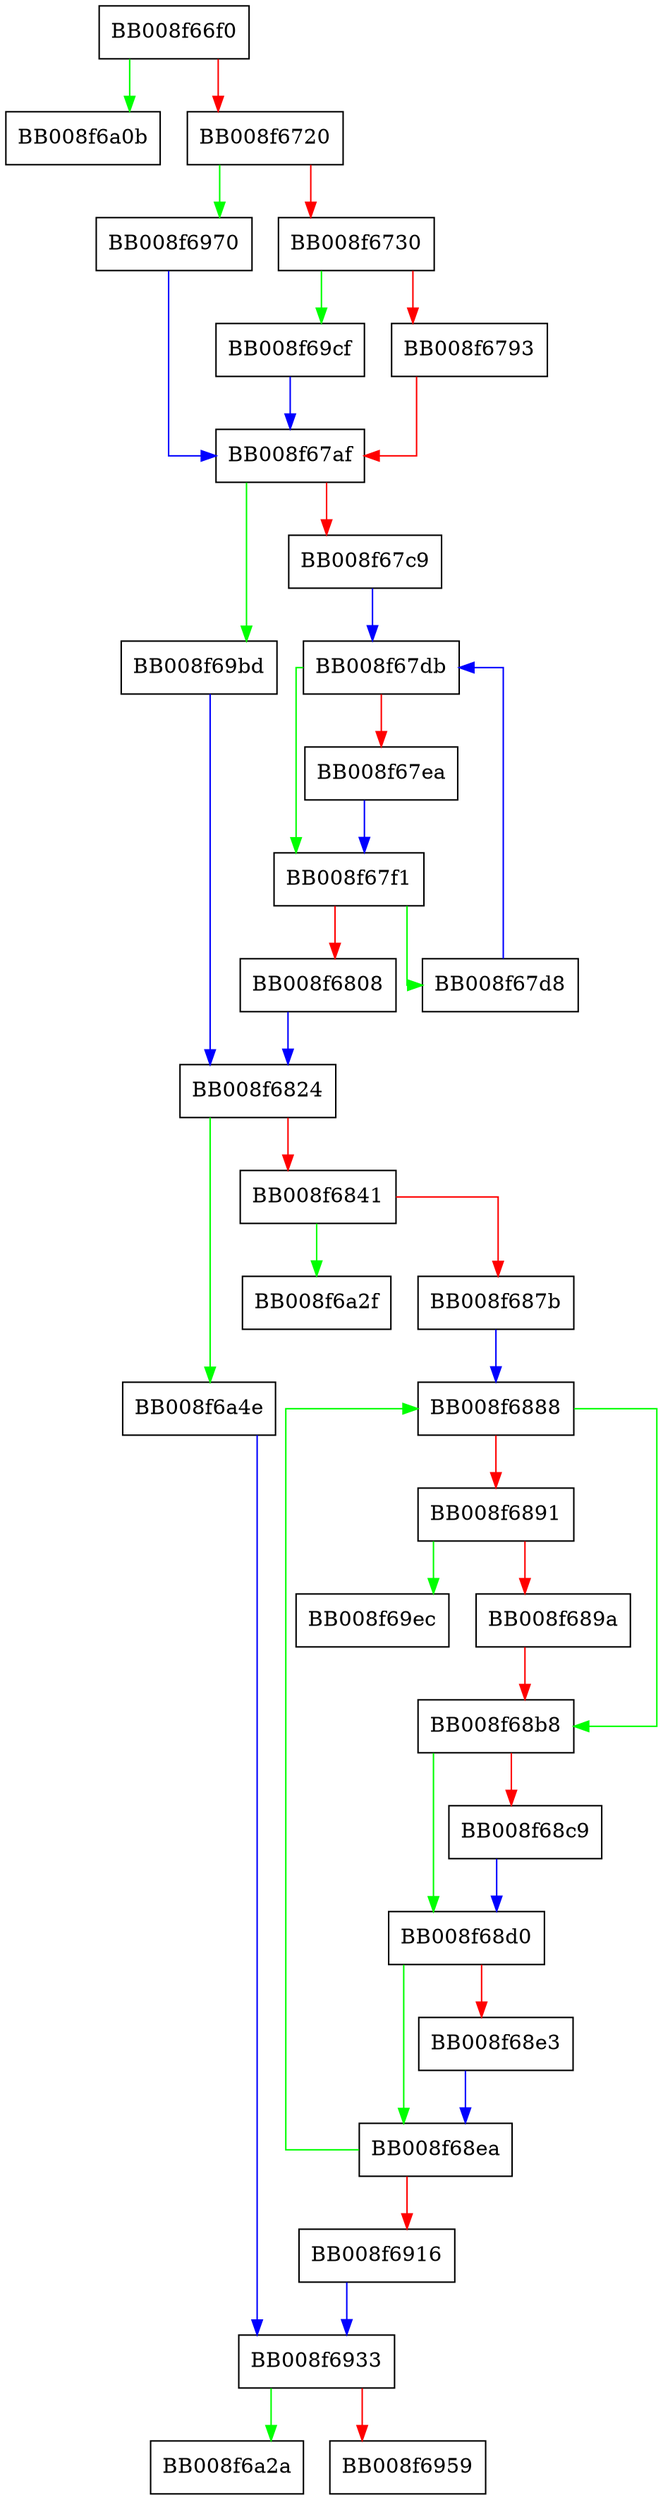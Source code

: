 digraph __gconv_get_path {
  node [shape="box"];
  graph [splines=ortho];
  BB008f66f0 -> BB008f6a0b [color="green"];
  BB008f66f0 -> BB008f6720 [color="red"];
  BB008f6720 -> BB008f6970 [color="green"];
  BB008f6720 -> BB008f6730 [color="red"];
  BB008f6730 -> BB008f69cf [color="green"];
  BB008f6730 -> BB008f6793 [color="red"];
  BB008f6793 -> BB008f67af [color="red"];
  BB008f67af -> BB008f69bd [color="green"];
  BB008f67af -> BB008f67c9 [color="red"];
  BB008f67c9 -> BB008f67db [color="blue"];
  BB008f67d8 -> BB008f67db [color="blue"];
  BB008f67db -> BB008f67f1 [color="green"];
  BB008f67db -> BB008f67ea [color="red"];
  BB008f67ea -> BB008f67f1 [color="blue"];
  BB008f67f1 -> BB008f67d8 [color="green"];
  BB008f67f1 -> BB008f6808 [color="red"];
  BB008f6808 -> BB008f6824 [color="blue"];
  BB008f6824 -> BB008f6a4e [color="green"];
  BB008f6824 -> BB008f6841 [color="red"];
  BB008f6841 -> BB008f6a2f [color="green"];
  BB008f6841 -> BB008f687b [color="red"];
  BB008f687b -> BB008f6888 [color="blue"];
  BB008f6888 -> BB008f68b8 [color="green"];
  BB008f6888 -> BB008f6891 [color="red"];
  BB008f6891 -> BB008f69ec [color="green"];
  BB008f6891 -> BB008f689a [color="red"];
  BB008f689a -> BB008f68b8 [color="red"];
  BB008f68b8 -> BB008f68d0 [color="green"];
  BB008f68b8 -> BB008f68c9 [color="red"];
  BB008f68c9 -> BB008f68d0 [color="blue"];
  BB008f68d0 -> BB008f68ea [color="green"];
  BB008f68d0 -> BB008f68e3 [color="red"];
  BB008f68e3 -> BB008f68ea [color="blue"];
  BB008f68ea -> BB008f6888 [color="green"];
  BB008f68ea -> BB008f6916 [color="red"];
  BB008f6916 -> BB008f6933 [color="blue"];
  BB008f6933 -> BB008f6a2a [color="green"];
  BB008f6933 -> BB008f6959 [color="red"];
  BB008f6970 -> BB008f67af [color="blue"];
  BB008f69bd -> BB008f6824 [color="blue"];
  BB008f69cf -> BB008f67af [color="blue"];
  BB008f6a4e -> BB008f6933 [color="blue"];
}